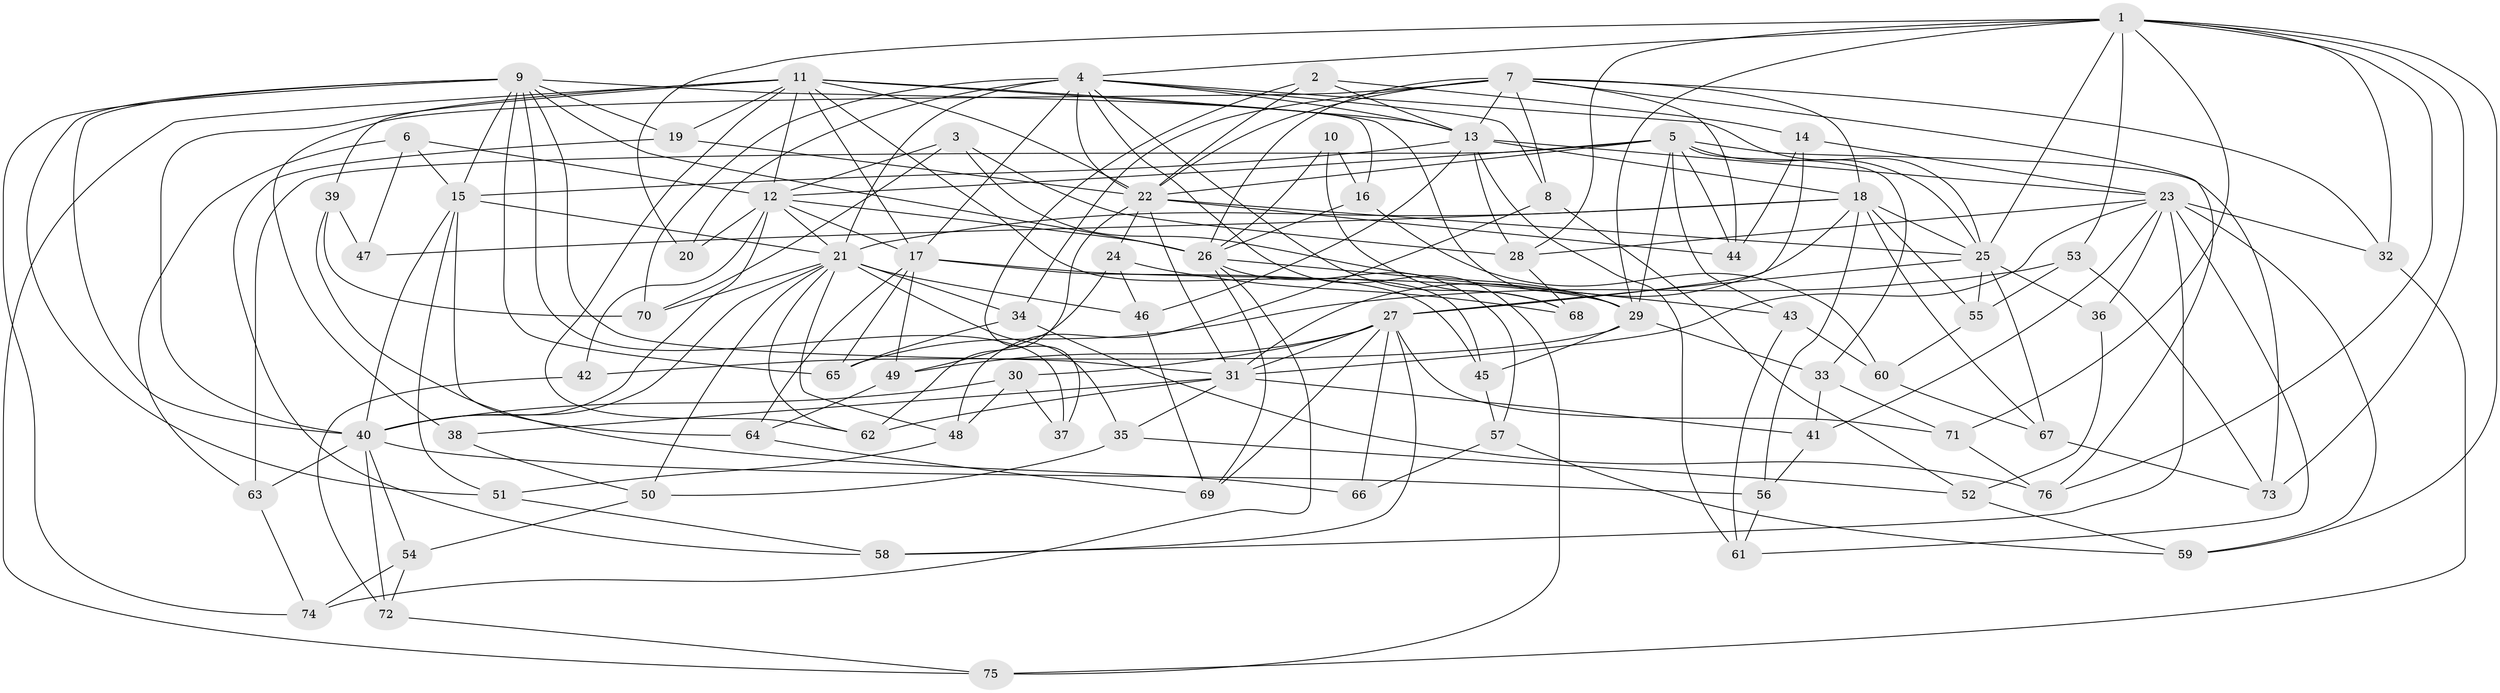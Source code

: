 // original degree distribution, {4: 1.0}
// Generated by graph-tools (version 1.1) at 2025/37/03/09/25 02:37:58]
// undirected, 76 vertices, 205 edges
graph export_dot {
graph [start="1"]
  node [color=gray90,style=filled];
  1;
  2;
  3;
  4;
  5;
  6;
  7;
  8;
  9;
  10;
  11;
  12;
  13;
  14;
  15;
  16;
  17;
  18;
  19;
  20;
  21;
  22;
  23;
  24;
  25;
  26;
  27;
  28;
  29;
  30;
  31;
  32;
  33;
  34;
  35;
  36;
  37;
  38;
  39;
  40;
  41;
  42;
  43;
  44;
  45;
  46;
  47;
  48;
  49;
  50;
  51;
  52;
  53;
  54;
  55;
  56;
  57;
  58;
  59;
  60;
  61;
  62;
  63;
  64;
  65;
  66;
  67;
  68;
  69;
  70;
  71;
  72;
  73;
  74;
  75;
  76;
  1 -- 4 [weight=1.0];
  1 -- 20 [weight=1.0];
  1 -- 25 [weight=1.0];
  1 -- 28 [weight=2.0];
  1 -- 29 [weight=1.0];
  1 -- 32 [weight=1.0];
  1 -- 53 [weight=1.0];
  1 -- 59 [weight=1.0];
  1 -- 71 [weight=1.0];
  1 -- 73 [weight=1.0];
  1 -- 76 [weight=1.0];
  2 -- 13 [weight=1.0];
  2 -- 14 [weight=1.0];
  2 -- 22 [weight=1.0];
  2 -- 37 [weight=1.0];
  3 -- 12 [weight=1.0];
  3 -- 28 [weight=1.0];
  3 -- 29 [weight=1.0];
  3 -- 70 [weight=1.0];
  4 -- 8 [weight=1.0];
  4 -- 13 [weight=1.0];
  4 -- 17 [weight=1.0];
  4 -- 20 [weight=2.0];
  4 -- 21 [weight=1.0];
  4 -- 22 [weight=1.0];
  4 -- 25 [weight=1.0];
  4 -- 68 [weight=1.0];
  4 -- 70 [weight=1.0];
  4 -- 75 [weight=1.0];
  5 -- 12 [weight=1.0];
  5 -- 22 [weight=2.0];
  5 -- 25 [weight=1.0];
  5 -- 29 [weight=1.0];
  5 -- 33 [weight=1.0];
  5 -- 43 [weight=1.0];
  5 -- 44 [weight=1.0];
  5 -- 63 [weight=1.0];
  5 -- 73 [weight=1.0];
  6 -- 12 [weight=1.0];
  6 -- 15 [weight=1.0];
  6 -- 47 [weight=1.0];
  6 -- 63 [weight=1.0];
  7 -- 8 [weight=1.0];
  7 -- 13 [weight=1.0];
  7 -- 18 [weight=1.0];
  7 -- 22 [weight=1.0];
  7 -- 26 [weight=1.0];
  7 -- 32 [weight=1.0];
  7 -- 34 [weight=1.0];
  7 -- 38 [weight=1.0];
  7 -- 44 [weight=1.0];
  7 -- 76 [weight=1.0];
  8 -- 48 [weight=1.0];
  8 -- 52 [weight=1.0];
  9 -- 15 [weight=2.0];
  9 -- 16 [weight=1.0];
  9 -- 19 [weight=1.0];
  9 -- 26 [weight=1.0];
  9 -- 31 [weight=1.0];
  9 -- 37 [weight=2.0];
  9 -- 40 [weight=1.0];
  9 -- 51 [weight=1.0];
  9 -- 65 [weight=1.0];
  9 -- 74 [weight=1.0];
  10 -- 16 [weight=1.0];
  10 -- 26 [weight=2.0];
  10 -- 68 [weight=1.0];
  11 -- 12 [weight=1.0];
  11 -- 13 [weight=1.0];
  11 -- 17 [weight=1.0];
  11 -- 19 [weight=1.0];
  11 -- 22 [weight=1.0];
  11 -- 29 [weight=2.0];
  11 -- 39 [weight=1.0];
  11 -- 40 [weight=1.0];
  11 -- 45 [weight=1.0];
  11 -- 62 [weight=1.0];
  11 -- 75 [weight=1.0];
  12 -- 17 [weight=1.0];
  12 -- 20 [weight=1.0];
  12 -- 21 [weight=1.0];
  12 -- 26 [weight=1.0];
  12 -- 40 [weight=1.0];
  12 -- 42 [weight=1.0];
  13 -- 15 [weight=1.0];
  13 -- 18 [weight=1.0];
  13 -- 23 [weight=3.0];
  13 -- 28 [weight=1.0];
  13 -- 46 [weight=1.0];
  13 -- 61 [weight=1.0];
  14 -- 23 [weight=1.0];
  14 -- 27 [weight=1.0];
  14 -- 44 [weight=1.0];
  15 -- 21 [weight=1.0];
  15 -- 40 [weight=1.0];
  15 -- 51 [weight=1.0];
  15 -- 64 [weight=1.0];
  16 -- 26 [weight=1.0];
  16 -- 60 [weight=1.0];
  17 -- 29 [weight=1.0];
  17 -- 45 [weight=1.0];
  17 -- 49 [weight=1.0];
  17 -- 64 [weight=1.0];
  17 -- 65 [weight=1.0];
  18 -- 21 [weight=1.0];
  18 -- 25 [weight=1.0];
  18 -- 31 [weight=3.0];
  18 -- 47 [weight=2.0];
  18 -- 55 [weight=1.0];
  18 -- 56 [weight=1.0];
  18 -- 67 [weight=1.0];
  19 -- 22 [weight=1.0];
  19 -- 58 [weight=1.0];
  21 -- 34 [weight=1.0];
  21 -- 35 [weight=1.0];
  21 -- 40 [weight=1.0];
  21 -- 46 [weight=1.0];
  21 -- 48 [weight=1.0];
  21 -- 50 [weight=1.0];
  21 -- 62 [weight=1.0];
  21 -- 70 [weight=1.0];
  22 -- 24 [weight=1.0];
  22 -- 25 [weight=1.0];
  22 -- 31 [weight=1.0];
  22 -- 44 [weight=1.0];
  22 -- 62 [weight=1.0];
  23 -- 28 [weight=1.0];
  23 -- 31 [weight=1.0];
  23 -- 32 [weight=1.0];
  23 -- 36 [weight=1.0];
  23 -- 41 [weight=1.0];
  23 -- 58 [weight=1.0];
  23 -- 59 [weight=1.0];
  23 -- 61 [weight=1.0];
  24 -- 46 [weight=1.0];
  24 -- 49 [weight=1.0];
  24 -- 68 [weight=1.0];
  25 -- 27 [weight=1.0];
  25 -- 36 [weight=2.0];
  25 -- 55 [weight=1.0];
  25 -- 67 [weight=1.0];
  26 -- 43 [weight=1.0];
  26 -- 57 [weight=1.0];
  26 -- 69 [weight=1.0];
  26 -- 74 [weight=1.0];
  27 -- 30 [weight=1.0];
  27 -- 31 [weight=1.0];
  27 -- 49 [weight=1.0];
  27 -- 58 [weight=1.0];
  27 -- 66 [weight=2.0];
  27 -- 69 [weight=1.0];
  27 -- 71 [weight=1.0];
  28 -- 68 [weight=1.0];
  29 -- 33 [weight=1.0];
  29 -- 42 [weight=2.0];
  29 -- 45 [weight=1.0];
  30 -- 37 [weight=1.0];
  30 -- 40 [weight=1.0];
  30 -- 48 [weight=1.0];
  31 -- 35 [weight=1.0];
  31 -- 38 [weight=2.0];
  31 -- 41 [weight=1.0];
  31 -- 62 [weight=1.0];
  32 -- 75 [weight=1.0];
  33 -- 41 [weight=1.0];
  33 -- 71 [weight=1.0];
  34 -- 65 [weight=1.0];
  34 -- 76 [weight=1.0];
  35 -- 50 [weight=1.0];
  35 -- 52 [weight=1.0];
  36 -- 52 [weight=1.0];
  38 -- 50 [weight=1.0];
  39 -- 47 [weight=1.0];
  39 -- 66 [weight=1.0];
  39 -- 70 [weight=1.0];
  40 -- 54 [weight=1.0];
  40 -- 56 [weight=1.0];
  40 -- 63 [weight=1.0];
  40 -- 72 [weight=1.0];
  41 -- 56 [weight=1.0];
  42 -- 72 [weight=1.0];
  43 -- 60 [weight=1.0];
  43 -- 61 [weight=1.0];
  45 -- 57 [weight=1.0];
  46 -- 69 [weight=1.0];
  48 -- 51 [weight=1.0];
  49 -- 64 [weight=1.0];
  50 -- 54 [weight=1.0];
  51 -- 58 [weight=1.0];
  52 -- 59 [weight=1.0];
  53 -- 55 [weight=1.0];
  53 -- 65 [weight=1.0];
  53 -- 73 [weight=1.0];
  54 -- 72 [weight=1.0];
  54 -- 74 [weight=1.0];
  55 -- 60 [weight=1.0];
  56 -- 61 [weight=1.0];
  57 -- 59 [weight=1.0];
  57 -- 66 [weight=1.0];
  60 -- 67 [weight=1.0];
  63 -- 74 [weight=1.0];
  64 -- 69 [weight=1.0];
  67 -- 73 [weight=1.0];
  71 -- 76 [weight=1.0];
  72 -- 75 [weight=1.0];
}
